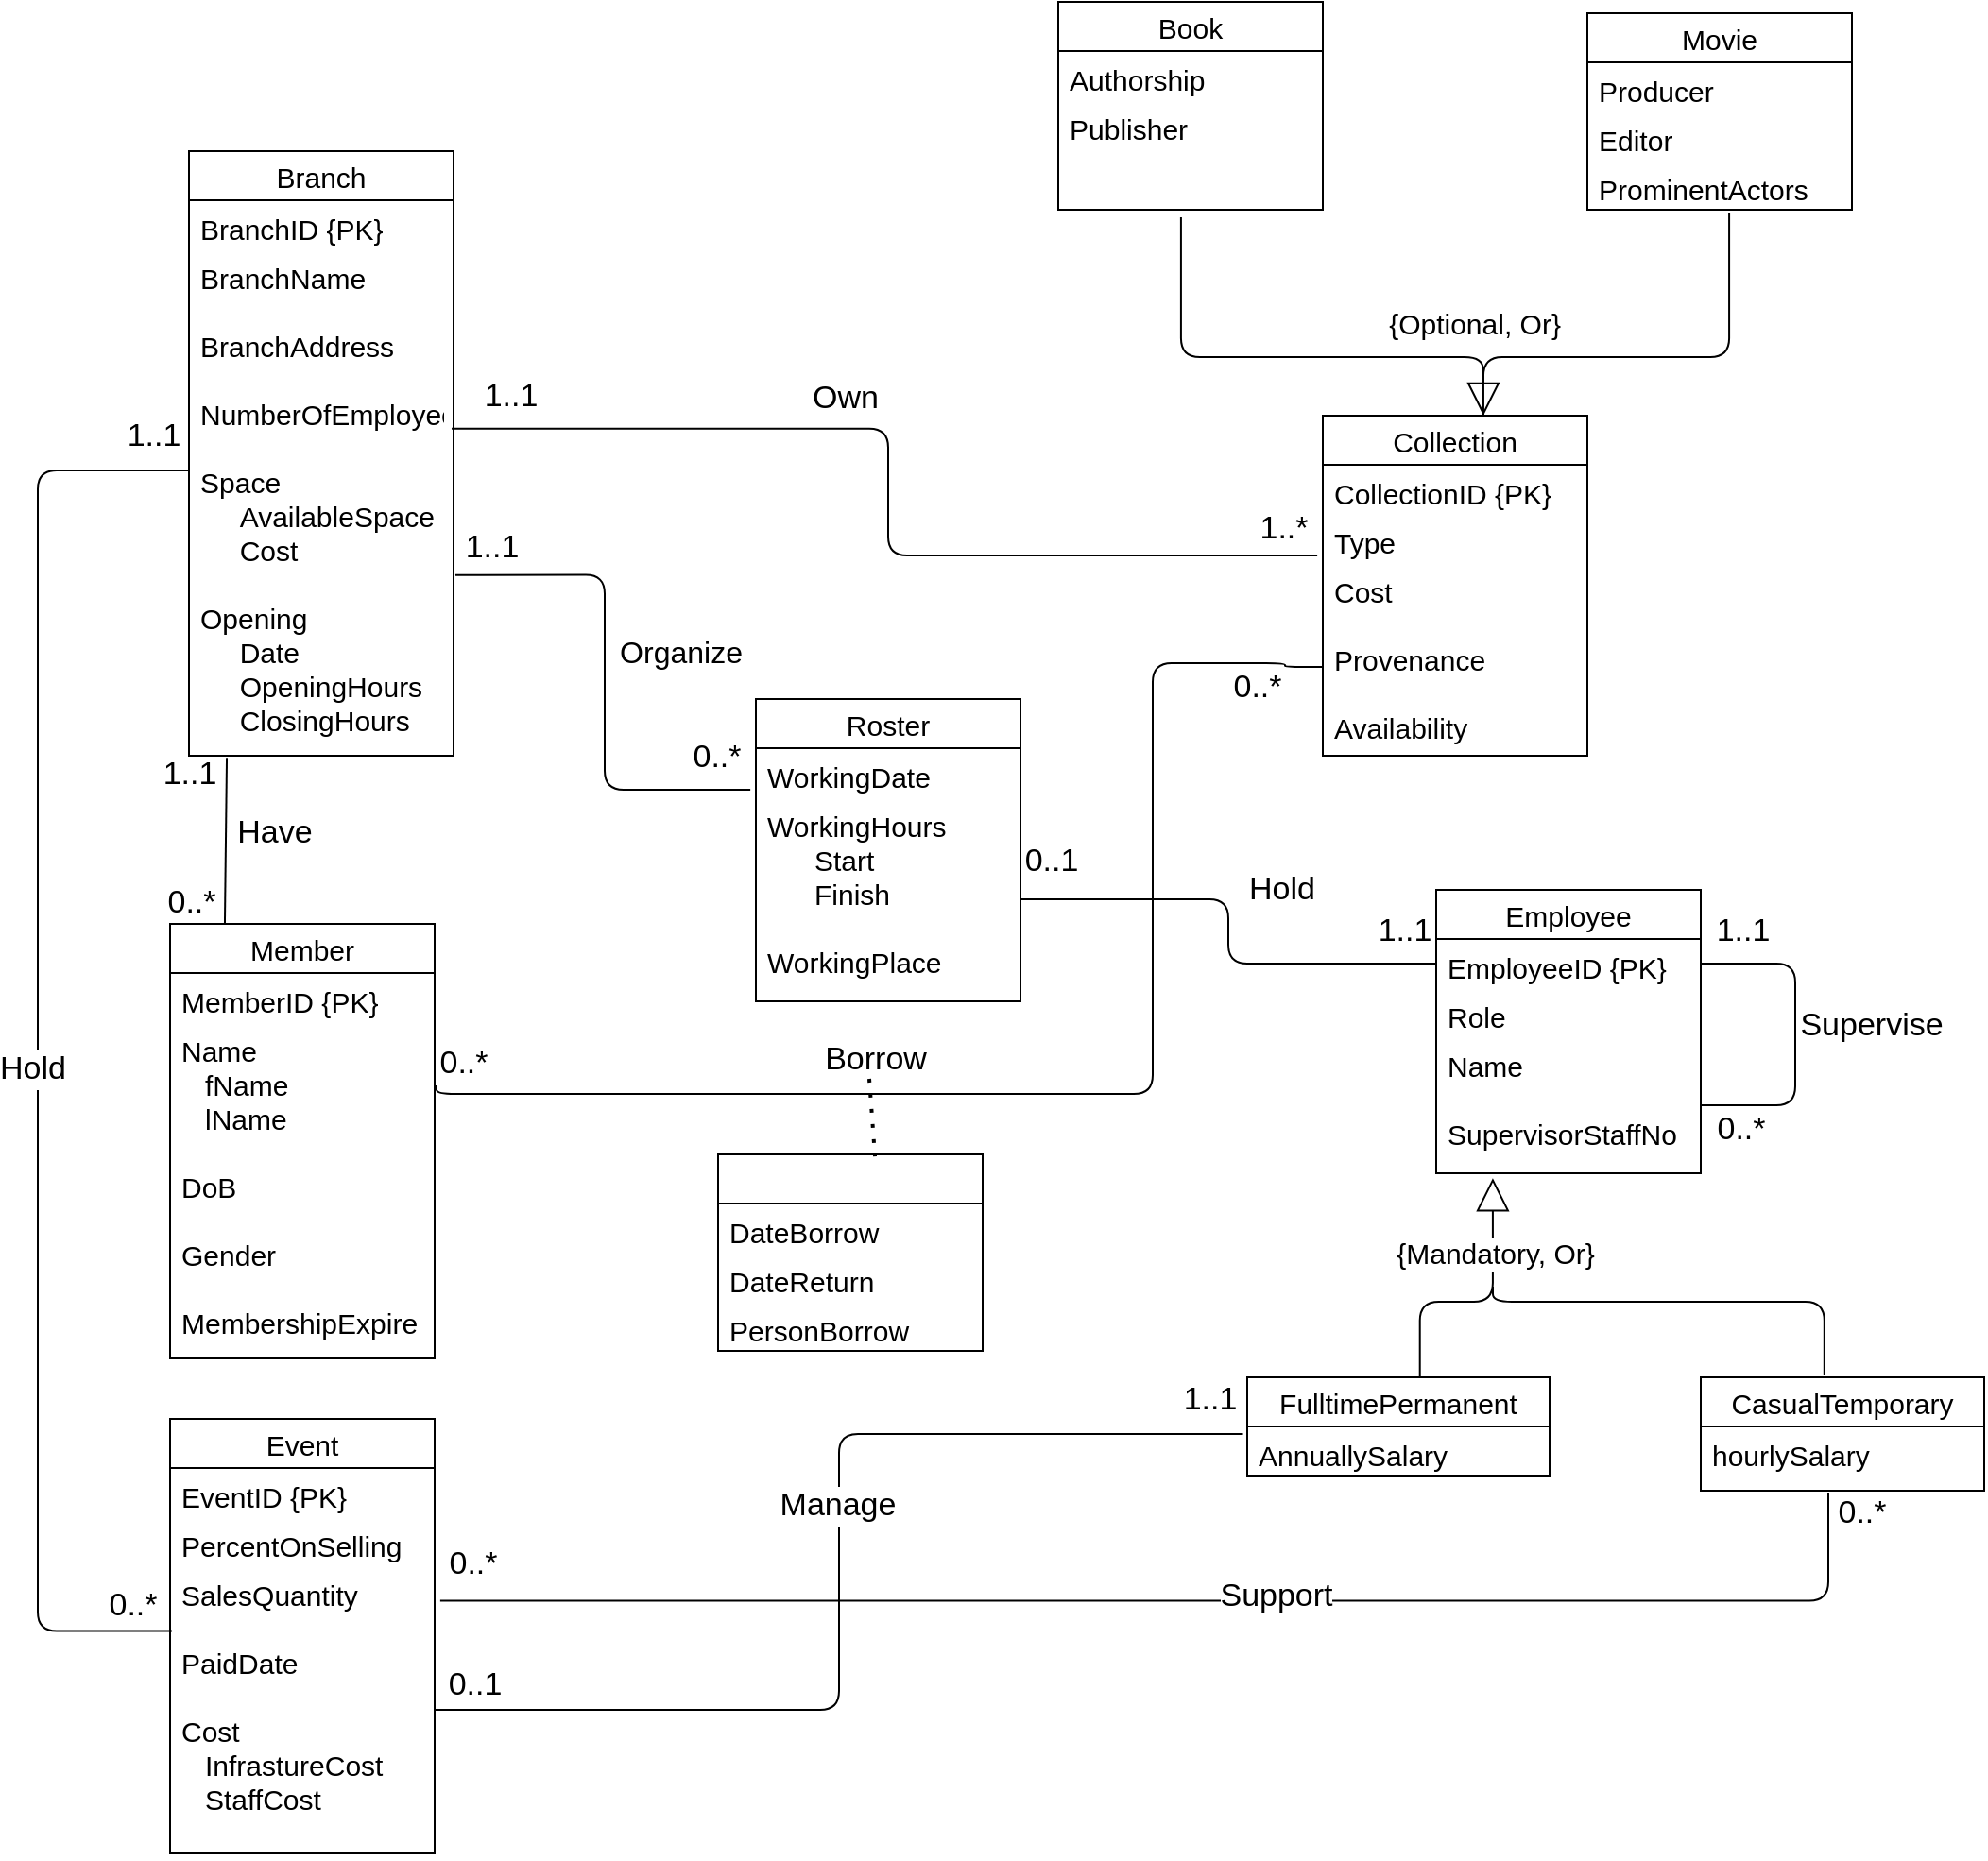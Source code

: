 <mxfile version="13.6.2" type="github">
  <diagram id="C5RBs43oDa-KdzZeNtuy" name="Page-1">
    <mxGraphModel dx="2610" dy="2162" grid="1" gridSize="10" guides="1" tooltips="1" connect="1" arrows="1" fold="1" page="1" pageScale="1" pageWidth="827" pageHeight="1169" math="0" shadow="0">
      <root>
        <mxCell id="WIyWlLk6GJQsqaUBKTNV-0" />
        <mxCell id="WIyWlLk6GJQsqaUBKTNV-1" parent="WIyWlLk6GJQsqaUBKTNV-0" />
        <mxCell id="NJ1YffycrJ7vE85gbGto-49" value="" style="endArrow=block;html=1;strokeWidth=1;edgeStyle=elbowEdgeStyle;elbow=vertical;endFill=0;endSize=15;exitX=0.571;exitY=0;exitDx=0;exitDy=0;exitPerimeter=0;entryX=0.214;entryY=1.036;entryDx=0;entryDy=0;entryPerimeter=0;fontSize=15;" edge="1" parent="WIyWlLk6GJQsqaUBKTNV-1" source="NJ1YffycrJ7vE85gbGto-55" target="NJ1YffycrJ7vE85gbGto-25">
          <mxGeometry width="50" height="50" relative="1" as="geometry">
            <mxPoint x="690" y="653" as="sourcePoint" />
            <mxPoint x="740" y="581" as="targetPoint" />
            <Array as="points">
              <mxPoint x="710" y="578" />
            </Array>
          </mxGeometry>
        </mxCell>
        <mxCell id="NJ1YffycrJ7vE85gbGto-50" value="" style="endArrow=none;html=1;strokeWidth=1;edgeStyle=elbowEdgeStyle;elbow=vertical;exitX=0.436;exitY=-0.017;exitDx=0;exitDy=0;exitPerimeter=0;fontSize=15;" edge="1" parent="WIyWlLk6GJQsqaUBKTNV-1" source="NJ1YffycrJ7vE85gbGto-51">
          <mxGeometry width="50" height="50" relative="1" as="geometry">
            <mxPoint x="819.98" y="638" as="sourcePoint" />
            <mxPoint x="740" y="570" as="targetPoint" />
            <Array as="points">
              <mxPoint x="800.02" y="578" />
              <mxPoint x="780.02" y="598" />
            </Array>
          </mxGeometry>
        </mxCell>
        <mxCell id="NJ1YffycrJ7vE85gbGto-59" value="{Mandatory, Or}" style="edgeLabel;html=1;align=center;verticalAlign=middle;resizable=0;points=[];fontSize=15;" vertex="1" connectable="0" parent="NJ1YffycrJ7vE85gbGto-50">
          <mxGeometry x="0.925" relative="1" as="geometry">
            <mxPoint y="-25.96" as="offset" />
          </mxGeometry>
        </mxCell>
        <mxCell id="NJ1YffycrJ7vE85gbGto-60" value="" style="endArrow=block;html=1;strokeWidth=1;edgeStyle=elbowEdgeStyle;elbow=vertical;endFill=0;endSize=15;exitX=0.464;exitY=1.069;exitDx=0;exitDy=0;exitPerimeter=0;entryX=0.607;entryY=0;entryDx=0;entryDy=0;entryPerimeter=0;fontSize=15;" edge="1" parent="WIyWlLk6GJQsqaUBKTNV-1" source="NJ1YffycrJ7vE85gbGto-65" target="NJ1YffycrJ7vE85gbGto-14">
          <mxGeometry width="50" height="50" relative="1" as="geometry">
            <mxPoint x="574" y="36.99" as="sourcePoint" />
            <mxPoint x="658" y="138" as="targetPoint" />
            <Array as="points">
              <mxPoint x="625" y="78" />
            </Array>
          </mxGeometry>
        </mxCell>
        <mxCell id="NJ1YffycrJ7vE85gbGto-61" value="" style="endArrow=none;html=1;strokeWidth=1;edgeStyle=elbowEdgeStyle;elbow=vertical;exitX=0.536;exitY=1.077;exitDx=0;exitDy=0;exitPerimeter=0;entryX=0.607;entryY=0;entryDx=0;entryDy=0;entryPerimeter=0;fontSize=15;" edge="1" parent="WIyWlLk6GJQsqaUBKTNV-1" source="NJ1YffycrJ7vE85gbGto-70" target="NJ1YffycrJ7vE85gbGto-14">
          <mxGeometry width="50" height="50" relative="1" as="geometry">
            <mxPoint x="715" y="38" as="sourcePoint" />
            <mxPoint x="660" y="100" as="targetPoint" />
            <Array as="points">
              <mxPoint x="705" y="78" />
            </Array>
          </mxGeometry>
        </mxCell>
        <mxCell id="NJ1YffycrJ7vE85gbGto-62" value="{Optional, Or}" style="edgeLabel;html=1;align=center;verticalAlign=middle;resizable=0;points=[];fontSize=15;" vertex="1" connectable="0" parent="NJ1YffycrJ7vE85gbGto-61">
          <mxGeometry x="0.925" relative="1" as="geometry">
            <mxPoint x="-4.98" y="-40.69" as="offset" />
          </mxGeometry>
        </mxCell>
        <mxCell id="NJ1YffycrJ7vE85gbGto-55" value="FulltimePermanent" style="swimlane;fontStyle=0;childLayout=stackLayout;horizontal=1;startSize=26;fillColor=none;horizontalStack=0;resizeParent=1;resizeParentMax=0;resizeLast=0;collapsible=1;marginBottom=0;fontSize=15;" vertex="1" parent="WIyWlLk6GJQsqaUBKTNV-1">
          <mxGeometry x="610" y="618" width="160" height="52" as="geometry" />
        </mxCell>
        <mxCell id="NJ1YffycrJ7vE85gbGto-56" value="AnnuallySalary" style="text;strokeColor=none;fillColor=none;align=left;verticalAlign=top;spacingLeft=4;spacingRight=4;overflow=hidden;rotatable=0;points=[[0,0.5],[1,0.5]];portConstraint=eastwest;fontSize=15;" vertex="1" parent="NJ1YffycrJ7vE85gbGto-55">
          <mxGeometry y="26" width="160" height="26" as="geometry" />
        </mxCell>
        <mxCell id="NJ1YffycrJ7vE85gbGto-76" value="" style="endArrow=none;html=1;strokeWidth=1;fontSize=15;exitX=1.007;exitY=0.188;exitDx=0;exitDy=0;exitPerimeter=0;edgeStyle=orthogonalEdgeStyle;" edge="1" parent="WIyWlLk6GJQsqaUBKTNV-1" source="NJ1YffycrJ7vE85gbGto-20">
          <mxGeometry width="50" height="50" relative="1" as="geometry">
            <mxPoint x="480" y="460" as="sourcePoint" />
            <mxPoint x="650" y="242" as="targetPoint" />
            <Array as="points">
              <mxPoint x="560" y="468" />
              <mxPoint x="560" y="240" />
              <mxPoint x="630" y="240" />
              <mxPoint x="630" y="242" />
            </Array>
          </mxGeometry>
        </mxCell>
        <mxCell id="NJ1YffycrJ7vE85gbGto-77" value="&lt;font style=&quot;font-size: 17px&quot;&gt;Borrow&lt;/font&gt;" style="edgeLabel;html=1;align=center;verticalAlign=middle;resizable=0;points=[];fontSize=15;" vertex="1" connectable="0" parent="NJ1YffycrJ7vE85gbGto-76">
          <mxGeometry x="-0.289" relative="1" as="geometry">
            <mxPoint x="-13.98" y="-17.92" as="offset" />
          </mxGeometry>
        </mxCell>
        <mxCell id="NJ1YffycrJ7vE85gbGto-84" value="&lt;font style=&quot;font-size: 17px&quot;&gt;0..*&lt;/font&gt;" style="edgeLabel;html=1;align=center;verticalAlign=middle;resizable=0;points=[];fontSize=15;" vertex="1" connectable="0" parent="NJ1YffycrJ7vE85gbGto-76">
          <mxGeometry x="0.96" y="-2" relative="1" as="geometry">
            <mxPoint x="-21.08" y="8.99" as="offset" />
          </mxGeometry>
        </mxCell>
        <mxCell id="NJ1YffycrJ7vE85gbGto-85" value="&lt;font style=&quot;font-size: 17px&quot;&gt;0..*&lt;/font&gt;" style="edgeLabel;html=1;align=center;verticalAlign=middle;resizable=0;points=[];fontSize=15;" vertex="1" connectable="0" parent="NJ1YffycrJ7vE85gbGto-76">
          <mxGeometry x="-0.948" y="2" relative="1" as="geometry">
            <mxPoint y="-13.94" as="offset" />
          </mxGeometry>
        </mxCell>
        <mxCell id="NJ1YffycrJ7vE85gbGto-78" value="" style="endArrow=none;dashed=1;html=1;dashPattern=1 3;strokeWidth=2;fontSize=15;entryX=0.593;entryY=0.01;entryDx=0;entryDy=0;entryPerimeter=0;" edge="1" parent="WIyWlLk6GJQsqaUBKTNV-1" target="NJ1YffycrJ7vE85gbGto-79">
          <mxGeometry width="50" height="50" relative="1" as="geometry">
            <mxPoint x="410" y="460" as="sourcePoint" />
            <mxPoint x="400" y="400" as="targetPoint" />
          </mxGeometry>
        </mxCell>
        <mxCell id="NJ1YffycrJ7vE85gbGto-88" value="" style="endArrow=none;html=1;strokeWidth=1;fontSize=15;exitX=0.993;exitY=0.354;exitDx=0;exitDy=0;exitPerimeter=0;entryX=-0.021;entryY=0.846;entryDx=0;entryDy=0;entryPerimeter=0;edgeStyle=orthogonalEdgeStyle;" edge="1" parent="WIyWlLk6GJQsqaUBKTNV-1" source="NJ1YffycrJ7vE85gbGto-12" target="NJ1YffycrJ7vE85gbGto-16">
          <mxGeometry width="50" height="50" relative="1" as="geometry">
            <mxPoint x="364" y="210" as="sourcePoint" />
            <mxPoint x="414" y="160" as="targetPoint" />
          </mxGeometry>
        </mxCell>
        <mxCell id="NJ1YffycrJ7vE85gbGto-89" value="&lt;font style=&quot;font-size: 17px&quot;&gt;1..*&lt;/font&gt;" style="edgeLabel;html=1;align=center;verticalAlign=middle;resizable=0;points=[];fontSize=15;" vertex="1" connectable="0" parent="NJ1YffycrJ7vE85gbGto-88">
          <mxGeometry x="0.942" y="2" relative="1" as="geometry">
            <mxPoint x="-3.12" y="-12" as="offset" />
          </mxGeometry>
        </mxCell>
        <mxCell id="NJ1YffycrJ7vE85gbGto-90" value="&lt;font style=&quot;font-size: 17px&quot;&gt;1..1&lt;/font&gt;" style="edgeLabel;html=1;align=center;verticalAlign=middle;resizable=0;points=[];fontSize=15;" vertex="1" connectable="0" parent="NJ1YffycrJ7vE85gbGto-88">
          <mxGeometry x="-0.086" y="-207" relative="1" as="geometry">
            <mxPoint x="7" y="-26.52" as="offset" />
          </mxGeometry>
        </mxCell>
        <mxCell id="NJ1YffycrJ7vE85gbGto-139" value="&lt;font style=&quot;font-size: 17px&quot;&gt;Own&lt;/font&gt;" style="edgeLabel;html=1;align=center;verticalAlign=middle;resizable=0;points=[];fontSize=15;" vertex="1" connectable="0" parent="NJ1YffycrJ7vE85gbGto-88">
          <mxGeometry x="-0.255" relative="1" as="geometry">
            <mxPoint x="12.23" y="-16.25" as="offset" />
          </mxGeometry>
        </mxCell>
        <mxCell id="NJ1YffycrJ7vE85gbGto-95" value="" style="endArrow=none;html=1;strokeWidth=1;fontSize=15;entryX=0.143;entryY=1.004;entryDx=0;entryDy=0;entryPerimeter=0;exitX=0.207;exitY=0;exitDx=0;exitDy=0;exitPerimeter=0;" edge="1" parent="WIyWlLk6GJQsqaUBKTNV-1" source="NJ1YffycrJ7vE85gbGto-18" target="NJ1YffycrJ7vE85gbGto-12">
          <mxGeometry width="50" height="50" relative="1" as="geometry">
            <mxPoint x="320" y="350" as="sourcePoint" />
            <mxPoint x="370" y="300" as="targetPoint" />
          </mxGeometry>
        </mxCell>
        <mxCell id="NJ1YffycrJ7vE85gbGto-96" value="&lt;font style=&quot;font-size: 17px&quot;&gt;0..*&lt;/font&gt;" style="edgeLabel;html=1;align=center;verticalAlign=middle;resizable=0;points=[];fontSize=15;" vertex="1" connectable="0" parent="NJ1YffycrJ7vE85gbGto-95">
          <mxGeometry x="-0.622" relative="1" as="geometry">
            <mxPoint x="-18.41" y="4.99" as="offset" />
          </mxGeometry>
        </mxCell>
        <mxCell id="NJ1YffycrJ7vE85gbGto-97" value="&lt;font style=&quot;font-size: 17px&quot;&gt;1..1&lt;/font&gt;" style="edgeLabel;html=1;align=center;verticalAlign=middle;resizable=0;points=[];fontSize=15;" vertex="1" connectable="0" parent="NJ1YffycrJ7vE85gbGto-95">
          <mxGeometry x="0.798" relative="1" as="geometry">
            <mxPoint x="-19.91" as="offset" />
          </mxGeometry>
        </mxCell>
        <mxCell id="NJ1YffycrJ7vE85gbGto-98" value="&lt;font style=&quot;font-size: 17px&quot;&gt;Have&lt;/font&gt;" style="text;html=1;align=center;verticalAlign=middle;resizable=0;points=[];autosize=1;fontSize=15;" vertex="1" parent="WIyWlLk6GJQsqaUBKTNV-1">
          <mxGeometry x="65" y="320" width="60" height="20" as="geometry" />
        </mxCell>
        <mxCell id="NJ1YffycrJ7vE85gbGto-99" value="" style="endArrow=none;html=1;strokeWidth=1;fontSize=15;entryX=-0.014;entryY=0.154;entryDx=0;entryDy=0;entryPerimeter=0;edgeStyle=elbowEdgeStyle;" edge="1" parent="WIyWlLk6GJQsqaUBKTNV-1" source="NJ1YffycrJ7vE85gbGto-48" target="NJ1YffycrJ7vE85gbGto-56">
          <mxGeometry width="50" height="50" relative="1" as="geometry">
            <mxPoint x="320" y="670" as="sourcePoint" />
            <mxPoint x="370" y="620" as="targetPoint" />
          </mxGeometry>
        </mxCell>
        <mxCell id="NJ1YffycrJ7vE85gbGto-100" value="&lt;font style=&quot;font-size: 17px&quot;&gt;Manage&lt;/font&gt;" style="edgeLabel;html=1;align=center;verticalAlign=middle;resizable=0;points=[];fontSize=15;" vertex="1" connectable="0" parent="NJ1YffycrJ7vE85gbGto-99">
          <mxGeometry x="0.055" y="1" relative="1" as="geometry">
            <mxPoint y="-20" as="offset" />
          </mxGeometry>
        </mxCell>
        <mxCell id="NJ1YffycrJ7vE85gbGto-102" value="&lt;font style=&quot;font-size: 17px&quot;&gt;0..1&lt;/font&gt;" style="edgeLabel;html=1;align=center;verticalAlign=middle;resizable=0;points=[];fontSize=15;" vertex="1" connectable="0" parent="NJ1YffycrJ7vE85gbGto-99">
          <mxGeometry x="-0.95" y="1" relative="1" as="geometry">
            <mxPoint x="6.25" y="-12" as="offset" />
          </mxGeometry>
        </mxCell>
        <mxCell id="NJ1YffycrJ7vE85gbGto-103" value="&lt;font style=&quot;font-size: 17px&quot;&gt;1..1&lt;/font&gt;" style="edgeLabel;html=1;align=center;verticalAlign=middle;resizable=0;points=[];fontSize=15;" vertex="1" connectable="0" parent="NJ1YffycrJ7vE85gbGto-99">
          <mxGeometry x="0.936" y="2" relative="1" as="geometry">
            <mxPoint y="-16" as="offset" />
          </mxGeometry>
        </mxCell>
        <mxCell id="NJ1YffycrJ7vE85gbGto-51" value="CasualTemporary" style="swimlane;fontStyle=0;childLayout=stackLayout;horizontal=1;startSize=26;fillColor=none;horizontalStack=0;resizeParent=1;resizeParentMax=0;resizeLast=0;collapsible=1;marginBottom=0;fontSize=15;" vertex="1" parent="WIyWlLk6GJQsqaUBKTNV-1">
          <mxGeometry x="850" y="618" width="150" height="60" as="geometry" />
        </mxCell>
        <mxCell id="NJ1YffycrJ7vE85gbGto-52" value="hourlySalary" style="text;strokeColor=none;fillColor=none;align=left;verticalAlign=top;spacingLeft=4;spacingRight=4;overflow=hidden;rotatable=0;points=[[0,0.5],[1,0.5]];portConstraint=eastwest;fontSize=15;" vertex="1" parent="NJ1YffycrJ7vE85gbGto-51">
          <mxGeometry y="26" width="150" height="34" as="geometry" />
        </mxCell>
        <mxCell id="NJ1YffycrJ7vE85gbGto-104" value="" style="endArrow=none;html=1;strokeWidth=1;fontSize=15;exitX=1.021;exitY=0.12;exitDx=0;exitDy=0;exitPerimeter=0;edgeStyle=orthogonalEdgeStyle;elbow=vertical;entryX=0.45;entryY=1.029;entryDx=0;entryDy=0;entryPerimeter=0;" edge="1" parent="WIyWlLk6GJQsqaUBKTNV-1" source="NJ1YffycrJ7vE85gbGto-48" target="NJ1YffycrJ7vE85gbGto-52">
          <mxGeometry width="50" height="50" relative="1" as="geometry">
            <mxPoint x="777" y="728" as="sourcePoint" />
            <mxPoint x="910" y="690" as="targetPoint" />
          </mxGeometry>
        </mxCell>
        <mxCell id="NJ1YffycrJ7vE85gbGto-105" value="&lt;font style=&quot;font-size: 17px&quot;&gt;Support&lt;/font&gt;" style="edgeLabel;html=1;align=center;verticalAlign=middle;resizable=0;points=[];fontSize=15;" vertex="1" connectable="0" parent="NJ1YffycrJ7vE85gbGto-104">
          <mxGeometry x="0.115" y="2" relative="1" as="geometry">
            <mxPoint as="offset" />
          </mxGeometry>
        </mxCell>
        <mxCell id="NJ1YffycrJ7vE85gbGto-106" value="&lt;font style=&quot;font-size: 17px&quot;&gt;0..*&lt;/font&gt;" style="edgeLabel;html=1;align=center;verticalAlign=middle;resizable=0;points=[];fontSize=15;" vertex="1" connectable="0" parent="NJ1YffycrJ7vE85gbGto-104">
          <mxGeometry x="-0.987" relative="1" as="geometry">
            <mxPoint x="12.06" y="-19.04" as="offset" />
          </mxGeometry>
        </mxCell>
        <mxCell id="NJ1YffycrJ7vE85gbGto-107" value="&lt;font style=&quot;font-size: 17px&quot;&gt;0..*&lt;/font&gt;" style="edgeLabel;html=1;align=center;verticalAlign=middle;resizable=0;points=[];fontSize=15;" vertex="1" connectable="0" parent="NJ1YffycrJ7vE85gbGto-104">
          <mxGeometry x="0.974" y="-2" relative="1" as="geometry">
            <mxPoint x="15" as="offset" />
          </mxGeometry>
        </mxCell>
        <mxCell id="NJ1YffycrJ7vE85gbGto-108" value="" style="endArrow=none;html=1;strokeWidth=1;fontSize=15;exitX=0.007;exitY=0.225;exitDx=0;exitDy=0;exitPerimeter=0;edgeStyle=elbowEdgeStyle;" edge="1" parent="WIyWlLk6GJQsqaUBKTNV-1" source="NJ1YffycrJ7vE85gbGto-48">
          <mxGeometry width="50" height="50" relative="1" as="geometry">
            <mxPoint y="188" as="sourcePoint" />
            <mxPoint x="50" y="138" as="targetPoint" />
            <Array as="points">
              <mxPoint x="-30" y="440" />
            </Array>
          </mxGeometry>
        </mxCell>
        <mxCell id="NJ1YffycrJ7vE85gbGto-110" value="&lt;font style=&quot;font-size: 17px&quot;&gt;Hold&lt;/font&gt;" style="edgeLabel;html=1;align=center;verticalAlign=middle;resizable=0;points=[];fontSize=15;" vertex="1" connectable="0" parent="NJ1YffycrJ7vE85gbGto-108">
          <mxGeometry x="-0.038" y="3" relative="1" as="geometry">
            <mxPoint as="offset" />
          </mxGeometry>
        </mxCell>
        <mxCell id="NJ1YffycrJ7vE85gbGto-111" value="&lt;font style=&quot;font-size: 17px&quot;&gt;0..*&lt;/font&gt;" style="edgeLabel;html=1;align=center;verticalAlign=middle;resizable=0;points=[];fontSize=15;" vertex="1" connectable="0" parent="NJ1YffycrJ7vE85gbGto-108">
          <mxGeometry x="-0.915" y="2" relative="1" as="geometry">
            <mxPoint x="11.02" y="-15.95" as="offset" />
          </mxGeometry>
        </mxCell>
        <mxCell id="NJ1YffycrJ7vE85gbGto-112" value="&lt;font style=&quot;font-size: 17px&quot;&gt;1..1&lt;/font&gt;" style="edgeLabel;html=1;align=center;verticalAlign=middle;resizable=0;points=[];fontSize=15;" vertex="1" connectable="0" parent="NJ1YffycrJ7vE85gbGto-108">
          <mxGeometry x="0.95" y="-1" relative="1" as="geometry">
            <mxPoint y="-19" as="offset" />
          </mxGeometry>
        </mxCell>
        <mxCell id="NJ1YffycrJ7vE85gbGto-79" value="" style="swimlane;fontStyle=0;childLayout=stackLayout;horizontal=1;startSize=26;fillColor=none;horizontalStack=0;resizeParent=1;resizeParentMax=0;resizeLast=0;collapsible=1;marginBottom=0;fontSize=15;" vertex="1" parent="WIyWlLk6GJQsqaUBKTNV-1">
          <mxGeometry x="330" y="500" width="140" height="104" as="geometry" />
        </mxCell>
        <mxCell id="NJ1YffycrJ7vE85gbGto-80" value="DateBorrow" style="text;strokeColor=none;fillColor=none;align=left;verticalAlign=top;spacingLeft=4;spacingRight=4;overflow=hidden;rotatable=0;points=[[0,0.5],[1,0.5]];portConstraint=eastwest;fontSize=15;" vertex="1" parent="NJ1YffycrJ7vE85gbGto-79">
          <mxGeometry y="26" width="140" height="26" as="geometry" />
        </mxCell>
        <mxCell id="NJ1YffycrJ7vE85gbGto-81" value="DateReturn" style="text;strokeColor=none;fillColor=none;align=left;verticalAlign=top;spacingLeft=4;spacingRight=4;overflow=hidden;rotatable=0;points=[[0,0.5],[1,0.5]];portConstraint=eastwest;fontSize=15;" vertex="1" parent="NJ1YffycrJ7vE85gbGto-79">
          <mxGeometry y="52" width="140" height="26" as="geometry" />
        </mxCell>
        <mxCell id="NJ1YffycrJ7vE85gbGto-82" value="PersonBorrow" style="text;strokeColor=none;fillColor=none;align=left;verticalAlign=top;spacingLeft=4;spacingRight=4;overflow=hidden;rotatable=0;points=[[0,0.5],[1,0.5]];portConstraint=eastwest;fontSize=15;" vertex="1" parent="NJ1YffycrJ7vE85gbGto-79">
          <mxGeometry y="78" width="140" height="26" as="geometry" />
        </mxCell>
        <mxCell id="NJ1YffycrJ7vE85gbGto-125" value="Roster" style="swimlane;fontStyle=0;childLayout=stackLayout;horizontal=1;startSize=26;fillColor=none;horizontalStack=0;resizeParent=1;resizeParentMax=0;resizeLast=0;collapsible=1;marginBottom=0;fontSize=15;" vertex="1" parent="WIyWlLk6GJQsqaUBKTNV-1">
          <mxGeometry x="350" y="259" width="140" height="160" as="geometry" />
        </mxCell>
        <mxCell id="NJ1YffycrJ7vE85gbGto-126" value="WorkingDate" style="text;strokeColor=none;fillColor=none;align=left;verticalAlign=top;spacingLeft=4;spacingRight=4;overflow=hidden;rotatable=0;points=[[0,0.5],[1,0.5]];portConstraint=eastwest;fontSize=15;" vertex="1" parent="NJ1YffycrJ7vE85gbGto-125">
          <mxGeometry y="26" width="140" height="26" as="geometry" />
        </mxCell>
        <mxCell id="NJ1YffycrJ7vE85gbGto-127" value="WorkingHours&#xa;      Start&#xa;      Finish&#xa;&#xa;WorkingPlace" style="text;strokeColor=none;fillColor=none;align=left;verticalAlign=top;spacingLeft=4;spacingRight=4;overflow=hidden;rotatable=0;points=[[0,0.5],[1,0.5]];portConstraint=eastwest;fontSize=15;" vertex="1" parent="NJ1YffycrJ7vE85gbGto-125">
          <mxGeometry y="52" width="140" height="108" as="geometry" />
        </mxCell>
        <mxCell id="NJ1YffycrJ7vE85gbGto-131" value="" style="endArrow=none;html=1;strokeWidth=1;fontSize=15;entryX=0;entryY=0.5;entryDx=0;entryDy=0;exitX=1;exitY=0.5;exitDx=0;exitDy=0;edgeStyle=orthogonalEdgeStyle;" edge="1" parent="WIyWlLk6GJQsqaUBKTNV-1" source="NJ1YffycrJ7vE85gbGto-127" target="NJ1YffycrJ7vE85gbGto-23">
          <mxGeometry width="50" height="50" relative="1" as="geometry">
            <mxPoint x="440" y="450" as="sourcePoint" />
            <mxPoint x="490" y="400" as="targetPoint" />
          </mxGeometry>
        </mxCell>
        <mxCell id="NJ1YffycrJ7vE85gbGto-133" value="&lt;font style=&quot;font-size: 17px&quot;&gt;Hold&lt;/font&gt;" style="edgeLabel;html=1;align=center;verticalAlign=middle;resizable=0;points=[];fontSize=15;" vertex="1" connectable="0" parent="NJ1YffycrJ7vE85gbGto-131">
          <mxGeometry x="0.616" y="1" relative="1" as="geometry">
            <mxPoint x="-33" y="-38" as="offset" />
          </mxGeometry>
        </mxCell>
        <mxCell id="NJ1YffycrJ7vE85gbGto-134" value="&lt;font style=&quot;font-size: 17px&quot;&gt;0..1&lt;/font&gt;" style="edgeLabel;html=1;align=center;verticalAlign=middle;resizable=0;points=[];fontSize=15;" vertex="1" connectable="0" parent="NJ1YffycrJ7vE85gbGto-131">
          <mxGeometry x="-0.879" relative="1" as="geometry">
            <mxPoint y="-20" as="offset" />
          </mxGeometry>
        </mxCell>
        <mxCell id="NJ1YffycrJ7vE85gbGto-135" value="&lt;font style=&quot;font-size: 17px&quot;&gt;1..1&lt;/font&gt;" style="edgeLabel;html=1;align=center;verticalAlign=middle;resizable=0;points=[];fontSize=15;" vertex="1" connectable="0" parent="NJ1YffycrJ7vE85gbGto-131">
          <mxGeometry x="0.879" y="-3" relative="1" as="geometry">
            <mxPoint x="-2" y="-20" as="offset" />
          </mxGeometry>
        </mxCell>
        <mxCell id="NJ1YffycrJ7vE85gbGto-132" value="" style="endArrow=none;html=1;strokeWidth=1;fontSize=15;entryX=-0.021;entryY=0.846;entryDx=0;entryDy=0;exitX=1.007;exitY=0.643;exitDx=0;exitDy=0;exitPerimeter=0;entryPerimeter=0;edgeStyle=orthogonalEdgeStyle;" edge="1" parent="WIyWlLk6GJQsqaUBKTNV-1" source="NJ1YffycrJ7vE85gbGto-12" target="NJ1YffycrJ7vE85gbGto-126">
          <mxGeometry width="50" height="50" relative="1" as="geometry">
            <mxPoint x="440" y="450" as="sourcePoint" />
            <mxPoint x="490" y="400" as="targetPoint" />
          </mxGeometry>
        </mxCell>
        <mxCell id="NJ1YffycrJ7vE85gbGto-136" value="&lt;font style=&quot;font-size: 16px&quot;&gt;Organize&lt;/font&gt;" style="edgeLabel;html=1;align=center;verticalAlign=middle;resizable=0;points=[];fontSize=15;" vertex="1" connectable="0" parent="NJ1YffycrJ7vE85gbGto-132">
          <mxGeometry x="-0.058" y="-2" relative="1" as="geometry">
            <mxPoint x="42" y="-7.98" as="offset" />
          </mxGeometry>
        </mxCell>
        <mxCell id="NJ1YffycrJ7vE85gbGto-137" value="&lt;font style=&quot;font-size: 17px&quot;&gt;0..*&lt;/font&gt;" style="edgeLabel;html=1;align=center;verticalAlign=middle;resizable=0;points=[];fontSize=15;" vertex="1" connectable="0" parent="NJ1YffycrJ7vE85gbGto-132">
          <mxGeometry x="0.863" y="-1" relative="1" as="geometry">
            <mxPoint y="-18" as="offset" />
          </mxGeometry>
        </mxCell>
        <mxCell id="NJ1YffycrJ7vE85gbGto-138" value="&lt;font style=&quot;font-size: 17px&quot;&gt;1..1&lt;/font&gt;" style="edgeLabel;html=1;align=center;verticalAlign=middle;resizable=0;points=[];fontSize=15;" vertex="1" connectable="0" parent="NJ1YffycrJ7vE85gbGto-132">
          <mxGeometry x="-0.957" y="3" relative="1" as="geometry">
            <mxPoint x="13.02" y="-12.03" as="offset" />
          </mxGeometry>
        </mxCell>
        <mxCell id="NJ1YffycrJ7vE85gbGto-10" value="Branch" style="swimlane;fontStyle=0;childLayout=stackLayout;horizontal=1;startSize=26;fillColor=none;horizontalStack=0;resizeParent=1;resizeParentMax=0;resizeLast=0;collapsible=1;marginBottom=0;fontSize=15;" vertex="1" parent="WIyWlLk6GJQsqaUBKTNV-1">
          <mxGeometry x="50" y="-31" width="140" height="320" as="geometry" />
        </mxCell>
        <mxCell id="NJ1YffycrJ7vE85gbGto-11" value="BranchID {PK}" style="text;strokeColor=none;fillColor=none;align=left;verticalAlign=top;spacingLeft=4;spacingRight=4;overflow=hidden;rotatable=0;points=[[0,0.5],[1,0.5]];portConstraint=eastwest;fontSize=15;" vertex="1" parent="NJ1YffycrJ7vE85gbGto-10">
          <mxGeometry y="26" width="140" height="26" as="geometry" />
        </mxCell>
        <mxCell id="NJ1YffycrJ7vE85gbGto-12" value="BranchName&#xa;&#xa;BranchAddress&#xa;&#xa;NumberOfEmployee&#xa;&#xa;Space&#xa;     AvailableSpace&#xa;     Cost&#xa;&#xa;Opening&#xa;     Date&#xa;     OpeningHours&#xa;     ClosingHours &#xa;&#xa;&#xa;          &#xa;&#xa;" style="text;strokeColor=none;fillColor=none;align=left;verticalAlign=top;spacingLeft=4;spacingRight=4;overflow=hidden;rotatable=0;points=[[0,0.5],[1,0.5]];portConstraint=eastwest;fontSize=15;" vertex="1" parent="NJ1YffycrJ7vE85gbGto-10">
          <mxGeometry y="52" width="140" height="268" as="geometry" />
        </mxCell>
        <mxCell id="NJ1YffycrJ7vE85gbGto-14" value="Collection" style="swimlane;fontStyle=0;childLayout=stackLayout;horizontal=1;startSize=26;fillColor=none;horizontalStack=0;resizeParent=1;resizeParentMax=0;resizeLast=0;collapsible=1;marginBottom=0;fontSize=15;" vertex="1" parent="WIyWlLk6GJQsqaUBKTNV-1">
          <mxGeometry x="650" y="109" width="140" height="180" as="geometry" />
        </mxCell>
        <mxCell id="NJ1YffycrJ7vE85gbGto-15" value="CollectionID {PK}" style="text;strokeColor=none;fillColor=none;align=left;verticalAlign=top;spacingLeft=4;spacingRight=4;overflow=hidden;rotatable=0;points=[[0,0.5],[1,0.5]];portConstraint=eastwest;fontSize=15;" vertex="1" parent="NJ1YffycrJ7vE85gbGto-14">
          <mxGeometry y="26" width="140" height="26" as="geometry" />
        </mxCell>
        <mxCell id="NJ1YffycrJ7vE85gbGto-16" value="Type" style="text;strokeColor=none;fillColor=none;align=left;verticalAlign=top;spacingLeft=4;spacingRight=4;overflow=hidden;rotatable=0;points=[[0,0.5],[1,0.5]];portConstraint=eastwest;fontSize=15;" vertex="1" parent="NJ1YffycrJ7vE85gbGto-14">
          <mxGeometry y="52" width="140" height="26" as="geometry" />
        </mxCell>
        <mxCell id="NJ1YffycrJ7vE85gbGto-17" value="Cost&#xa;&#xa;Provenance&#xa;&#xa;Availability" style="text;strokeColor=none;fillColor=none;align=left;verticalAlign=top;spacingLeft=4;spacingRight=4;overflow=hidden;rotatable=0;points=[[0,0.5],[1,0.5]];portConstraint=eastwest;fontSize=15;" vertex="1" parent="NJ1YffycrJ7vE85gbGto-14">
          <mxGeometry y="78" width="140" height="102" as="geometry" />
        </mxCell>
        <mxCell id="NJ1YffycrJ7vE85gbGto-18" value="Member" style="swimlane;fontStyle=0;childLayout=stackLayout;horizontal=1;startSize=26;fillColor=none;horizontalStack=0;resizeParent=1;resizeParentMax=0;resizeLast=0;collapsible=1;marginBottom=0;fontSize=15;" vertex="1" parent="WIyWlLk6GJQsqaUBKTNV-1">
          <mxGeometry x="40" y="378" width="140" height="230" as="geometry" />
        </mxCell>
        <mxCell id="NJ1YffycrJ7vE85gbGto-19" value="MemberID {PK}" style="text;strokeColor=none;fillColor=none;align=left;verticalAlign=top;spacingLeft=4;spacingRight=4;overflow=hidden;rotatable=0;points=[[0,0.5],[1,0.5]];portConstraint=eastwest;fontSize=15;" vertex="1" parent="NJ1YffycrJ7vE85gbGto-18">
          <mxGeometry y="26" width="140" height="26" as="geometry" />
        </mxCell>
        <mxCell id="NJ1YffycrJ7vE85gbGto-20" value="Name&#xa;   fName&#xa;   lName&#xa;&#xa;DoB&#xa;&#xa;Gender&#xa;&#xa;MembershipExpire" style="text;strokeColor=none;fillColor=none;align=left;verticalAlign=top;spacingLeft=4;spacingRight=4;overflow=hidden;rotatable=0;points=[[0,0.5],[1,0.5]];portConstraint=eastwest;fontSize=15;" vertex="1" parent="NJ1YffycrJ7vE85gbGto-18">
          <mxGeometry y="52" width="140" height="178" as="geometry" />
        </mxCell>
        <mxCell id="NJ1YffycrJ7vE85gbGto-45" value="Event" style="swimlane;fontStyle=0;childLayout=stackLayout;horizontal=1;startSize=26;fillColor=none;horizontalStack=0;resizeParent=1;resizeParentMax=0;resizeLast=0;collapsible=1;marginBottom=0;fontSize=15;" vertex="1" parent="WIyWlLk6GJQsqaUBKTNV-1">
          <mxGeometry x="40" y="640" width="140" height="230" as="geometry" />
        </mxCell>
        <mxCell id="NJ1YffycrJ7vE85gbGto-46" value="EventID {PK}" style="text;strokeColor=none;fillColor=none;align=left;verticalAlign=top;spacingLeft=4;spacingRight=4;overflow=hidden;rotatable=0;points=[[0,0.5],[1,0.5]];portConstraint=eastwest;fontSize=15;" vertex="1" parent="NJ1YffycrJ7vE85gbGto-45">
          <mxGeometry y="26" width="140" height="26" as="geometry" />
        </mxCell>
        <mxCell id="NJ1YffycrJ7vE85gbGto-47" value="PercentOnSelling" style="text;strokeColor=none;fillColor=none;align=left;verticalAlign=top;spacingLeft=4;spacingRight=4;overflow=hidden;rotatable=0;points=[[0,0.5],[1,0.5]];portConstraint=eastwest;fontSize=15;" vertex="1" parent="NJ1YffycrJ7vE85gbGto-45">
          <mxGeometry y="52" width="140" height="26" as="geometry" />
        </mxCell>
        <mxCell id="NJ1YffycrJ7vE85gbGto-48" value="SalesQuantity&#xa;&#xa;PaidDate&#xa;&#xa;Cost&#xa;   InfrastureCost&#xa;   StaffCost&#xa;&#xa;" style="text;strokeColor=none;fillColor=none;align=left;verticalAlign=top;spacingLeft=4;spacingRight=4;overflow=hidden;rotatable=0;points=[[0,0.5],[1,0.5]];portConstraint=eastwest;fontSize=15;" vertex="1" parent="NJ1YffycrJ7vE85gbGto-45">
          <mxGeometry y="78" width="140" height="152" as="geometry" />
        </mxCell>
        <mxCell id="NJ1YffycrJ7vE85gbGto-22" value="Employee" style="swimlane;fontStyle=0;childLayout=stackLayout;horizontal=1;startSize=26;fillColor=none;horizontalStack=0;resizeParent=1;resizeParentMax=0;resizeLast=0;collapsible=1;marginBottom=0;fontSize=15;" vertex="1" parent="WIyWlLk6GJQsqaUBKTNV-1">
          <mxGeometry x="710" y="360" width="140" height="150" as="geometry" />
        </mxCell>
        <mxCell id="NJ1YffycrJ7vE85gbGto-23" value="EmployeeID {PK}" style="text;strokeColor=none;fillColor=none;align=left;verticalAlign=top;spacingLeft=4;spacingRight=4;overflow=hidden;rotatable=0;points=[[0,0.5],[1,0.5]];portConstraint=eastwest;fontSize=15;" vertex="1" parent="NJ1YffycrJ7vE85gbGto-22">
          <mxGeometry y="26" width="140" height="26" as="geometry" />
        </mxCell>
        <mxCell id="NJ1YffycrJ7vE85gbGto-24" value="Role" style="text;strokeColor=none;fillColor=none;align=left;verticalAlign=top;spacingLeft=4;spacingRight=4;overflow=hidden;rotatable=0;points=[[0,0.5],[1,0.5]];portConstraint=eastwest;fontSize=15;" vertex="1" parent="NJ1YffycrJ7vE85gbGto-22">
          <mxGeometry y="52" width="140" height="26" as="geometry" />
        </mxCell>
        <mxCell id="NJ1YffycrJ7vE85gbGto-25" value="Name&#xa;&#xa;SupervisorStaffNo&#xa;" style="text;strokeColor=none;fillColor=none;align=left;verticalAlign=top;spacingLeft=4;spacingRight=4;overflow=hidden;rotatable=0;points=[[0,0.5],[1,0.5]];portConstraint=eastwest;fontSize=15;" vertex="1" parent="NJ1YffycrJ7vE85gbGto-22">
          <mxGeometry y="78" width="140" height="72" as="geometry" />
        </mxCell>
        <mxCell id="NJ1YffycrJ7vE85gbGto-140" value="" style="endArrow=none;html=1;strokeWidth=1;fontSize=15;exitX=1;exitY=0.5;exitDx=0;exitDy=0;edgeStyle=elbowEdgeStyle;elbow=horizontal;entryX=1;entryY=0.5;entryDx=0;entryDy=0;" edge="1" parent="NJ1YffycrJ7vE85gbGto-22" source="NJ1YffycrJ7vE85gbGto-25" target="NJ1YffycrJ7vE85gbGto-23">
          <mxGeometry width="50" height="50" relative="1" as="geometry">
            <mxPoint x="-250" y="62" as="sourcePoint" />
            <mxPoint x="150" y="39" as="targetPoint" />
            <Array as="points">
              <mxPoint x="190" y="32" />
            </Array>
          </mxGeometry>
        </mxCell>
        <mxCell id="NJ1YffycrJ7vE85gbGto-141" value="Supervise" style="edgeLabel;html=1;align=center;verticalAlign=middle;resizable=0;points=[];fontSize=17;" vertex="1" connectable="0" parent="NJ1YffycrJ7vE85gbGto-140">
          <mxGeometry x="0.327" y="4" relative="1" as="geometry">
            <mxPoint x="44" y="23.5" as="offset" />
          </mxGeometry>
        </mxCell>
        <mxCell id="NJ1YffycrJ7vE85gbGto-142" value="0..*" style="edgeLabel;html=1;align=center;verticalAlign=middle;resizable=0;points=[];fontSize=17;" vertex="1" connectable="0" parent="NJ1YffycrJ7vE85gbGto-140">
          <mxGeometry x="-0.882" relative="1" as="geometry">
            <mxPoint x="10" y="13" as="offset" />
          </mxGeometry>
        </mxCell>
        <mxCell id="NJ1YffycrJ7vE85gbGto-143" value="1..1" style="edgeLabel;html=1;align=center;verticalAlign=middle;resizable=0;points=[];fontSize=17;" vertex="1" connectable="0" parent="NJ1YffycrJ7vE85gbGto-140">
          <mxGeometry x="0.75" relative="1" as="geometry">
            <mxPoint y="-17" as="offset" />
          </mxGeometry>
        </mxCell>
        <mxCell id="NJ1YffycrJ7vE85gbGto-63" value="Book" style="swimlane;fontStyle=0;childLayout=stackLayout;horizontal=1;startSize=26;fillColor=none;horizontalStack=0;resizeParent=1;resizeParentMax=0;resizeLast=0;collapsible=1;marginBottom=0;fontSize=15;" vertex="1" parent="WIyWlLk6GJQsqaUBKTNV-1">
          <mxGeometry x="510" y="-110" width="140" height="110" as="geometry" />
        </mxCell>
        <mxCell id="NJ1YffycrJ7vE85gbGto-64" value="Authorship" style="text;strokeColor=none;fillColor=none;align=left;verticalAlign=top;spacingLeft=4;spacingRight=4;overflow=hidden;rotatable=0;points=[[0,0.5],[1,0.5]];portConstraint=eastwest;fontSize=15;" vertex="1" parent="NJ1YffycrJ7vE85gbGto-63">
          <mxGeometry y="26" width="140" height="26" as="geometry" />
        </mxCell>
        <mxCell id="NJ1YffycrJ7vE85gbGto-65" value="Publisher" style="text;strokeColor=none;fillColor=none;align=left;verticalAlign=top;spacingLeft=4;spacingRight=4;overflow=hidden;rotatable=0;points=[[0,0.5],[1,0.5]];portConstraint=eastwest;fontSize=15;" vertex="1" parent="NJ1YffycrJ7vE85gbGto-63">
          <mxGeometry y="52" width="140" height="58" as="geometry" />
        </mxCell>
        <mxCell id="NJ1YffycrJ7vE85gbGto-67" value="Movie" style="swimlane;fontStyle=0;childLayout=stackLayout;horizontal=1;startSize=26;fillColor=none;horizontalStack=0;resizeParent=1;resizeParentMax=0;resizeLast=0;collapsible=1;marginBottom=0;fontSize=15;" vertex="1" parent="WIyWlLk6GJQsqaUBKTNV-1">
          <mxGeometry x="790" y="-104" width="140" height="104" as="geometry" />
        </mxCell>
        <mxCell id="NJ1YffycrJ7vE85gbGto-68" value="Producer" style="text;strokeColor=none;fillColor=none;align=left;verticalAlign=top;spacingLeft=4;spacingRight=4;overflow=hidden;rotatable=0;points=[[0,0.5],[1,0.5]];portConstraint=eastwest;fontSize=15;" vertex="1" parent="NJ1YffycrJ7vE85gbGto-67">
          <mxGeometry y="26" width="140" height="26" as="geometry" />
        </mxCell>
        <mxCell id="NJ1YffycrJ7vE85gbGto-69" value="Editor" style="text;strokeColor=none;fillColor=none;align=left;verticalAlign=top;spacingLeft=4;spacingRight=4;overflow=hidden;rotatable=0;points=[[0,0.5],[1,0.5]];portConstraint=eastwest;fontSize=15;" vertex="1" parent="NJ1YffycrJ7vE85gbGto-67">
          <mxGeometry y="52" width="140" height="26" as="geometry" />
        </mxCell>
        <mxCell id="NJ1YffycrJ7vE85gbGto-70" value="ProminentActors" style="text;strokeColor=none;fillColor=none;align=left;verticalAlign=top;spacingLeft=4;spacingRight=4;overflow=hidden;rotatable=0;points=[[0,0.5],[1,0.5]];portConstraint=eastwest;fontSize=15;" vertex="1" parent="NJ1YffycrJ7vE85gbGto-67">
          <mxGeometry y="78" width="140" height="26" as="geometry" />
        </mxCell>
      </root>
    </mxGraphModel>
  </diagram>
</mxfile>
